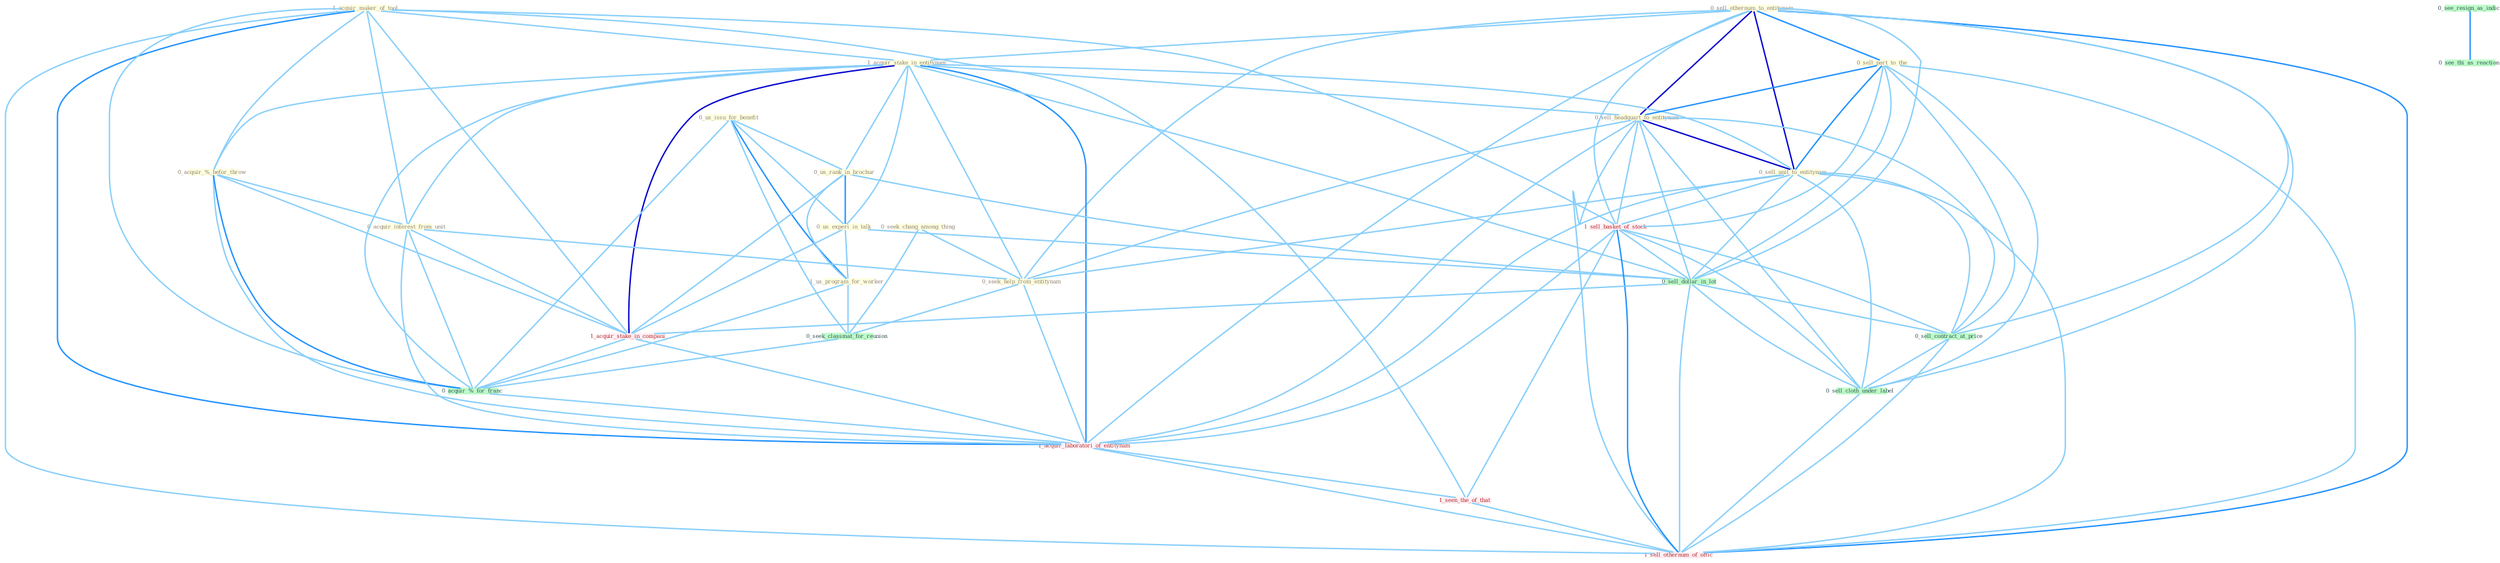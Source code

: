 Graph G{ 
    node
    [shape=polygon,style=filled,width=.5,height=.06,color="#BDFCC9",fixedsize=true,fontsize=4,
    fontcolor="#2f4f4f"];
    {node
    [color="#ffffe0", fontcolor="#8b7d6b"] "1_acquir_maker_of_tool " "0_sell_othernum_to_entitynam " "1_acquir_stake_in_entitynam " "0_us_issu_for_benefit " "0_us_rank_in_brochur " "0_us_experi_in_talk " "0_sell_part_to_the " "0_seek_chang_among_thing " "0_sell_headquart_to_entitynam " "0_acquir_%_befor_throw " "0_acquir_interest_from_unit " "0_sell_unit_to_entitynam " "1_us_program_for_worker " "0_seek_help_from_entitynam "}
{node [color="#fff0f5", fontcolor="#b22222"] "1_sell_basket_of_stock " "1_acquir_stake_in_compani " "1_acquir_laboratori_of_entitynam " "1_seen_the_of_that " "1_sell_othernum_of_offic "}
edge [color="#B0E2FF"];

	"1_acquir_maker_of_tool " -- "1_acquir_stake_in_entitynam " [w="1", color="#87cefa" ];
	"1_acquir_maker_of_tool " -- "0_acquir_%_befor_throw " [w="1", color="#87cefa" ];
	"1_acquir_maker_of_tool " -- "0_acquir_interest_from_unit " [w="1", color="#87cefa" ];
	"1_acquir_maker_of_tool " -- "1_sell_basket_of_stock " [w="1", color="#87cefa" ];
	"1_acquir_maker_of_tool " -- "1_acquir_stake_in_compani " [w="1", color="#87cefa" ];
	"1_acquir_maker_of_tool " -- "0_acquir_%_for_franc " [w="1", color="#87cefa" ];
	"1_acquir_maker_of_tool " -- "1_acquir_laboratori_of_entitynam " [w="2", color="#1e90ff" , len=0.8];
	"1_acquir_maker_of_tool " -- "1_seen_the_of_that " [w="1", color="#87cefa" ];
	"1_acquir_maker_of_tool " -- "1_sell_othernum_of_offic " [w="1", color="#87cefa" ];
	"0_sell_othernum_to_entitynam " -- "1_acquir_stake_in_entitynam " [w="1", color="#87cefa" ];
	"0_sell_othernum_to_entitynam " -- "0_sell_part_to_the " [w="2", color="#1e90ff" , len=0.8];
	"0_sell_othernum_to_entitynam " -- "0_sell_headquart_to_entitynam " [w="3", color="#0000cd" , len=0.6];
	"0_sell_othernum_to_entitynam " -- "0_sell_unit_to_entitynam " [w="3", color="#0000cd" , len=0.6];
	"0_sell_othernum_to_entitynam " -- "0_seek_help_from_entitynam " [w="1", color="#87cefa" ];
	"0_sell_othernum_to_entitynam " -- "1_sell_basket_of_stock " [w="1", color="#87cefa" ];
	"0_sell_othernum_to_entitynam " -- "0_sell_dollar_in_lot " [w="1", color="#87cefa" ];
	"0_sell_othernum_to_entitynam " -- "0_sell_contract_at_price " [w="1", color="#87cefa" ];
	"0_sell_othernum_to_entitynam " -- "1_acquir_laboratori_of_entitynam " [w="1", color="#87cefa" ];
	"0_sell_othernum_to_entitynam " -- "0_sell_cloth_under_label " [w="1", color="#87cefa" ];
	"0_sell_othernum_to_entitynam " -- "1_sell_othernum_of_offic " [w="2", color="#1e90ff" , len=0.8];
	"1_acquir_stake_in_entitynam " -- "0_us_rank_in_brochur " [w="1", color="#87cefa" ];
	"1_acquir_stake_in_entitynam " -- "0_us_experi_in_talk " [w="1", color="#87cefa" ];
	"1_acquir_stake_in_entitynam " -- "0_sell_headquart_to_entitynam " [w="1", color="#87cefa" ];
	"1_acquir_stake_in_entitynam " -- "0_acquir_%_befor_throw " [w="1", color="#87cefa" ];
	"1_acquir_stake_in_entitynam " -- "0_acquir_interest_from_unit " [w="1", color="#87cefa" ];
	"1_acquir_stake_in_entitynam " -- "0_sell_unit_to_entitynam " [w="1", color="#87cefa" ];
	"1_acquir_stake_in_entitynam " -- "0_seek_help_from_entitynam " [w="1", color="#87cefa" ];
	"1_acquir_stake_in_entitynam " -- "0_sell_dollar_in_lot " [w="1", color="#87cefa" ];
	"1_acquir_stake_in_entitynam " -- "1_acquir_stake_in_compani " [w="3", color="#0000cd" , len=0.6];
	"1_acquir_stake_in_entitynam " -- "0_acquir_%_for_franc " [w="1", color="#87cefa" ];
	"1_acquir_stake_in_entitynam " -- "1_acquir_laboratori_of_entitynam " [w="2", color="#1e90ff" , len=0.8];
	"0_us_issu_for_benefit " -- "0_us_rank_in_brochur " [w="1", color="#87cefa" ];
	"0_us_issu_for_benefit " -- "0_us_experi_in_talk " [w="1", color="#87cefa" ];
	"0_us_issu_for_benefit " -- "1_us_program_for_worker " [w="2", color="#1e90ff" , len=0.8];
	"0_us_issu_for_benefit " -- "0_seek_classmat_for_reunion " [w="1", color="#87cefa" ];
	"0_us_issu_for_benefit " -- "0_acquir_%_for_franc " [w="1", color="#87cefa" ];
	"0_us_rank_in_brochur " -- "0_us_experi_in_talk " [w="2", color="#1e90ff" , len=0.8];
	"0_us_rank_in_brochur " -- "1_us_program_for_worker " [w="1", color="#87cefa" ];
	"0_us_rank_in_brochur " -- "0_sell_dollar_in_lot " [w="1", color="#87cefa" ];
	"0_us_rank_in_brochur " -- "1_acquir_stake_in_compani " [w="1", color="#87cefa" ];
	"0_us_experi_in_talk " -- "1_us_program_for_worker " [w="1", color="#87cefa" ];
	"0_us_experi_in_talk " -- "0_sell_dollar_in_lot " [w="1", color="#87cefa" ];
	"0_us_experi_in_talk " -- "1_acquir_stake_in_compani " [w="1", color="#87cefa" ];
	"0_sell_part_to_the " -- "0_sell_headquart_to_entitynam " [w="2", color="#1e90ff" , len=0.8];
	"0_sell_part_to_the " -- "0_sell_unit_to_entitynam " [w="2", color="#1e90ff" , len=0.8];
	"0_sell_part_to_the " -- "1_sell_basket_of_stock " [w="1", color="#87cefa" ];
	"0_sell_part_to_the " -- "0_sell_dollar_in_lot " [w="1", color="#87cefa" ];
	"0_sell_part_to_the " -- "0_sell_contract_at_price " [w="1", color="#87cefa" ];
	"0_sell_part_to_the " -- "0_sell_cloth_under_label " [w="1", color="#87cefa" ];
	"0_sell_part_to_the " -- "1_sell_othernum_of_offic " [w="1", color="#87cefa" ];
	"0_seek_chang_among_thing " -- "0_seek_help_from_entitynam " [w="1", color="#87cefa" ];
	"0_seek_chang_among_thing " -- "0_seek_classmat_for_reunion " [w="1", color="#87cefa" ];
	"0_sell_headquart_to_entitynam " -- "0_sell_unit_to_entitynam " [w="3", color="#0000cd" , len=0.6];
	"0_sell_headquart_to_entitynam " -- "0_seek_help_from_entitynam " [w="1", color="#87cefa" ];
	"0_sell_headquart_to_entitynam " -- "1_sell_basket_of_stock " [w="1", color="#87cefa" ];
	"0_sell_headquart_to_entitynam " -- "0_sell_dollar_in_lot " [w="1", color="#87cefa" ];
	"0_sell_headquart_to_entitynam " -- "0_sell_contract_at_price " [w="1", color="#87cefa" ];
	"0_sell_headquart_to_entitynam " -- "1_acquir_laboratori_of_entitynam " [w="1", color="#87cefa" ];
	"0_sell_headquart_to_entitynam " -- "0_sell_cloth_under_label " [w="1", color="#87cefa" ];
	"0_sell_headquart_to_entitynam " -- "1_sell_othernum_of_offic " [w="1", color="#87cefa" ];
	"0_acquir_%_befor_throw " -- "0_acquir_interest_from_unit " [w="1", color="#87cefa" ];
	"0_acquir_%_befor_throw " -- "1_acquir_stake_in_compani " [w="1", color="#87cefa" ];
	"0_acquir_%_befor_throw " -- "0_acquir_%_for_franc " [w="2", color="#1e90ff" , len=0.8];
	"0_acquir_%_befor_throw " -- "1_acquir_laboratori_of_entitynam " [w="1", color="#87cefa" ];
	"0_acquir_interest_from_unit " -- "0_seek_help_from_entitynam " [w="1", color="#87cefa" ];
	"0_acquir_interest_from_unit " -- "1_acquir_stake_in_compani " [w="1", color="#87cefa" ];
	"0_acquir_interest_from_unit " -- "0_acquir_%_for_franc " [w="1", color="#87cefa" ];
	"0_acquir_interest_from_unit " -- "1_acquir_laboratori_of_entitynam " [w="1", color="#87cefa" ];
	"0_sell_unit_to_entitynam " -- "0_seek_help_from_entitynam " [w="1", color="#87cefa" ];
	"0_sell_unit_to_entitynam " -- "1_sell_basket_of_stock " [w="1", color="#87cefa" ];
	"0_sell_unit_to_entitynam " -- "0_sell_dollar_in_lot " [w="1", color="#87cefa" ];
	"0_sell_unit_to_entitynam " -- "0_sell_contract_at_price " [w="1", color="#87cefa" ];
	"0_sell_unit_to_entitynam " -- "1_acquir_laboratori_of_entitynam " [w="1", color="#87cefa" ];
	"0_sell_unit_to_entitynam " -- "0_sell_cloth_under_label " [w="1", color="#87cefa" ];
	"0_sell_unit_to_entitynam " -- "1_sell_othernum_of_offic " [w="1", color="#87cefa" ];
	"1_us_program_for_worker " -- "0_seek_classmat_for_reunion " [w="1", color="#87cefa" ];
	"1_us_program_for_worker " -- "0_acquir_%_for_franc " [w="1", color="#87cefa" ];
	"0_seek_help_from_entitynam " -- "0_seek_classmat_for_reunion " [w="1", color="#87cefa" ];
	"0_seek_help_from_entitynam " -- "1_acquir_laboratori_of_entitynam " [w="1", color="#87cefa" ];
	"0_seek_classmat_for_reunion " -- "0_acquir_%_for_franc " [w="1", color="#87cefa" ];
	"1_sell_basket_of_stock " -- "0_sell_dollar_in_lot " [w="1", color="#87cefa" ];
	"1_sell_basket_of_stock " -- "0_sell_contract_at_price " [w="1", color="#87cefa" ];
	"1_sell_basket_of_stock " -- "1_acquir_laboratori_of_entitynam " [w="1", color="#87cefa" ];
	"1_sell_basket_of_stock " -- "0_sell_cloth_under_label " [w="1", color="#87cefa" ];
	"1_sell_basket_of_stock " -- "1_seen_the_of_that " [w="1", color="#87cefa" ];
	"1_sell_basket_of_stock " -- "1_sell_othernum_of_offic " [w="2", color="#1e90ff" , len=0.8];
	"0_sell_dollar_in_lot " -- "1_acquir_stake_in_compani " [w="1", color="#87cefa" ];
	"0_sell_dollar_in_lot " -- "0_sell_contract_at_price " [w="1", color="#87cefa" ];
	"0_sell_dollar_in_lot " -- "0_sell_cloth_under_label " [w="1", color="#87cefa" ];
	"0_sell_dollar_in_lot " -- "1_sell_othernum_of_offic " [w="1", color="#87cefa" ];
	"0_see_resign_as_indic " -- "0_see_thi_as_reaction " [w="2", color="#1e90ff" , len=0.8];
	"1_acquir_stake_in_compani " -- "0_acquir_%_for_franc " [w="1", color="#87cefa" ];
	"1_acquir_stake_in_compani " -- "1_acquir_laboratori_of_entitynam " [w="1", color="#87cefa" ];
	"0_acquir_%_for_franc " -- "1_acquir_laboratori_of_entitynam " [w="1", color="#87cefa" ];
	"0_sell_contract_at_price " -- "0_sell_cloth_under_label " [w="1", color="#87cefa" ];
	"0_sell_contract_at_price " -- "1_sell_othernum_of_offic " [w="1", color="#87cefa" ];
	"1_acquir_laboratori_of_entitynam " -- "1_seen_the_of_that " [w="1", color="#87cefa" ];
	"1_acquir_laboratori_of_entitynam " -- "1_sell_othernum_of_offic " [w="1", color="#87cefa" ];
	"0_sell_cloth_under_label " -- "1_sell_othernum_of_offic " [w="1", color="#87cefa" ];
	"1_seen_the_of_that " -- "1_sell_othernum_of_offic " [w="1", color="#87cefa" ];
}